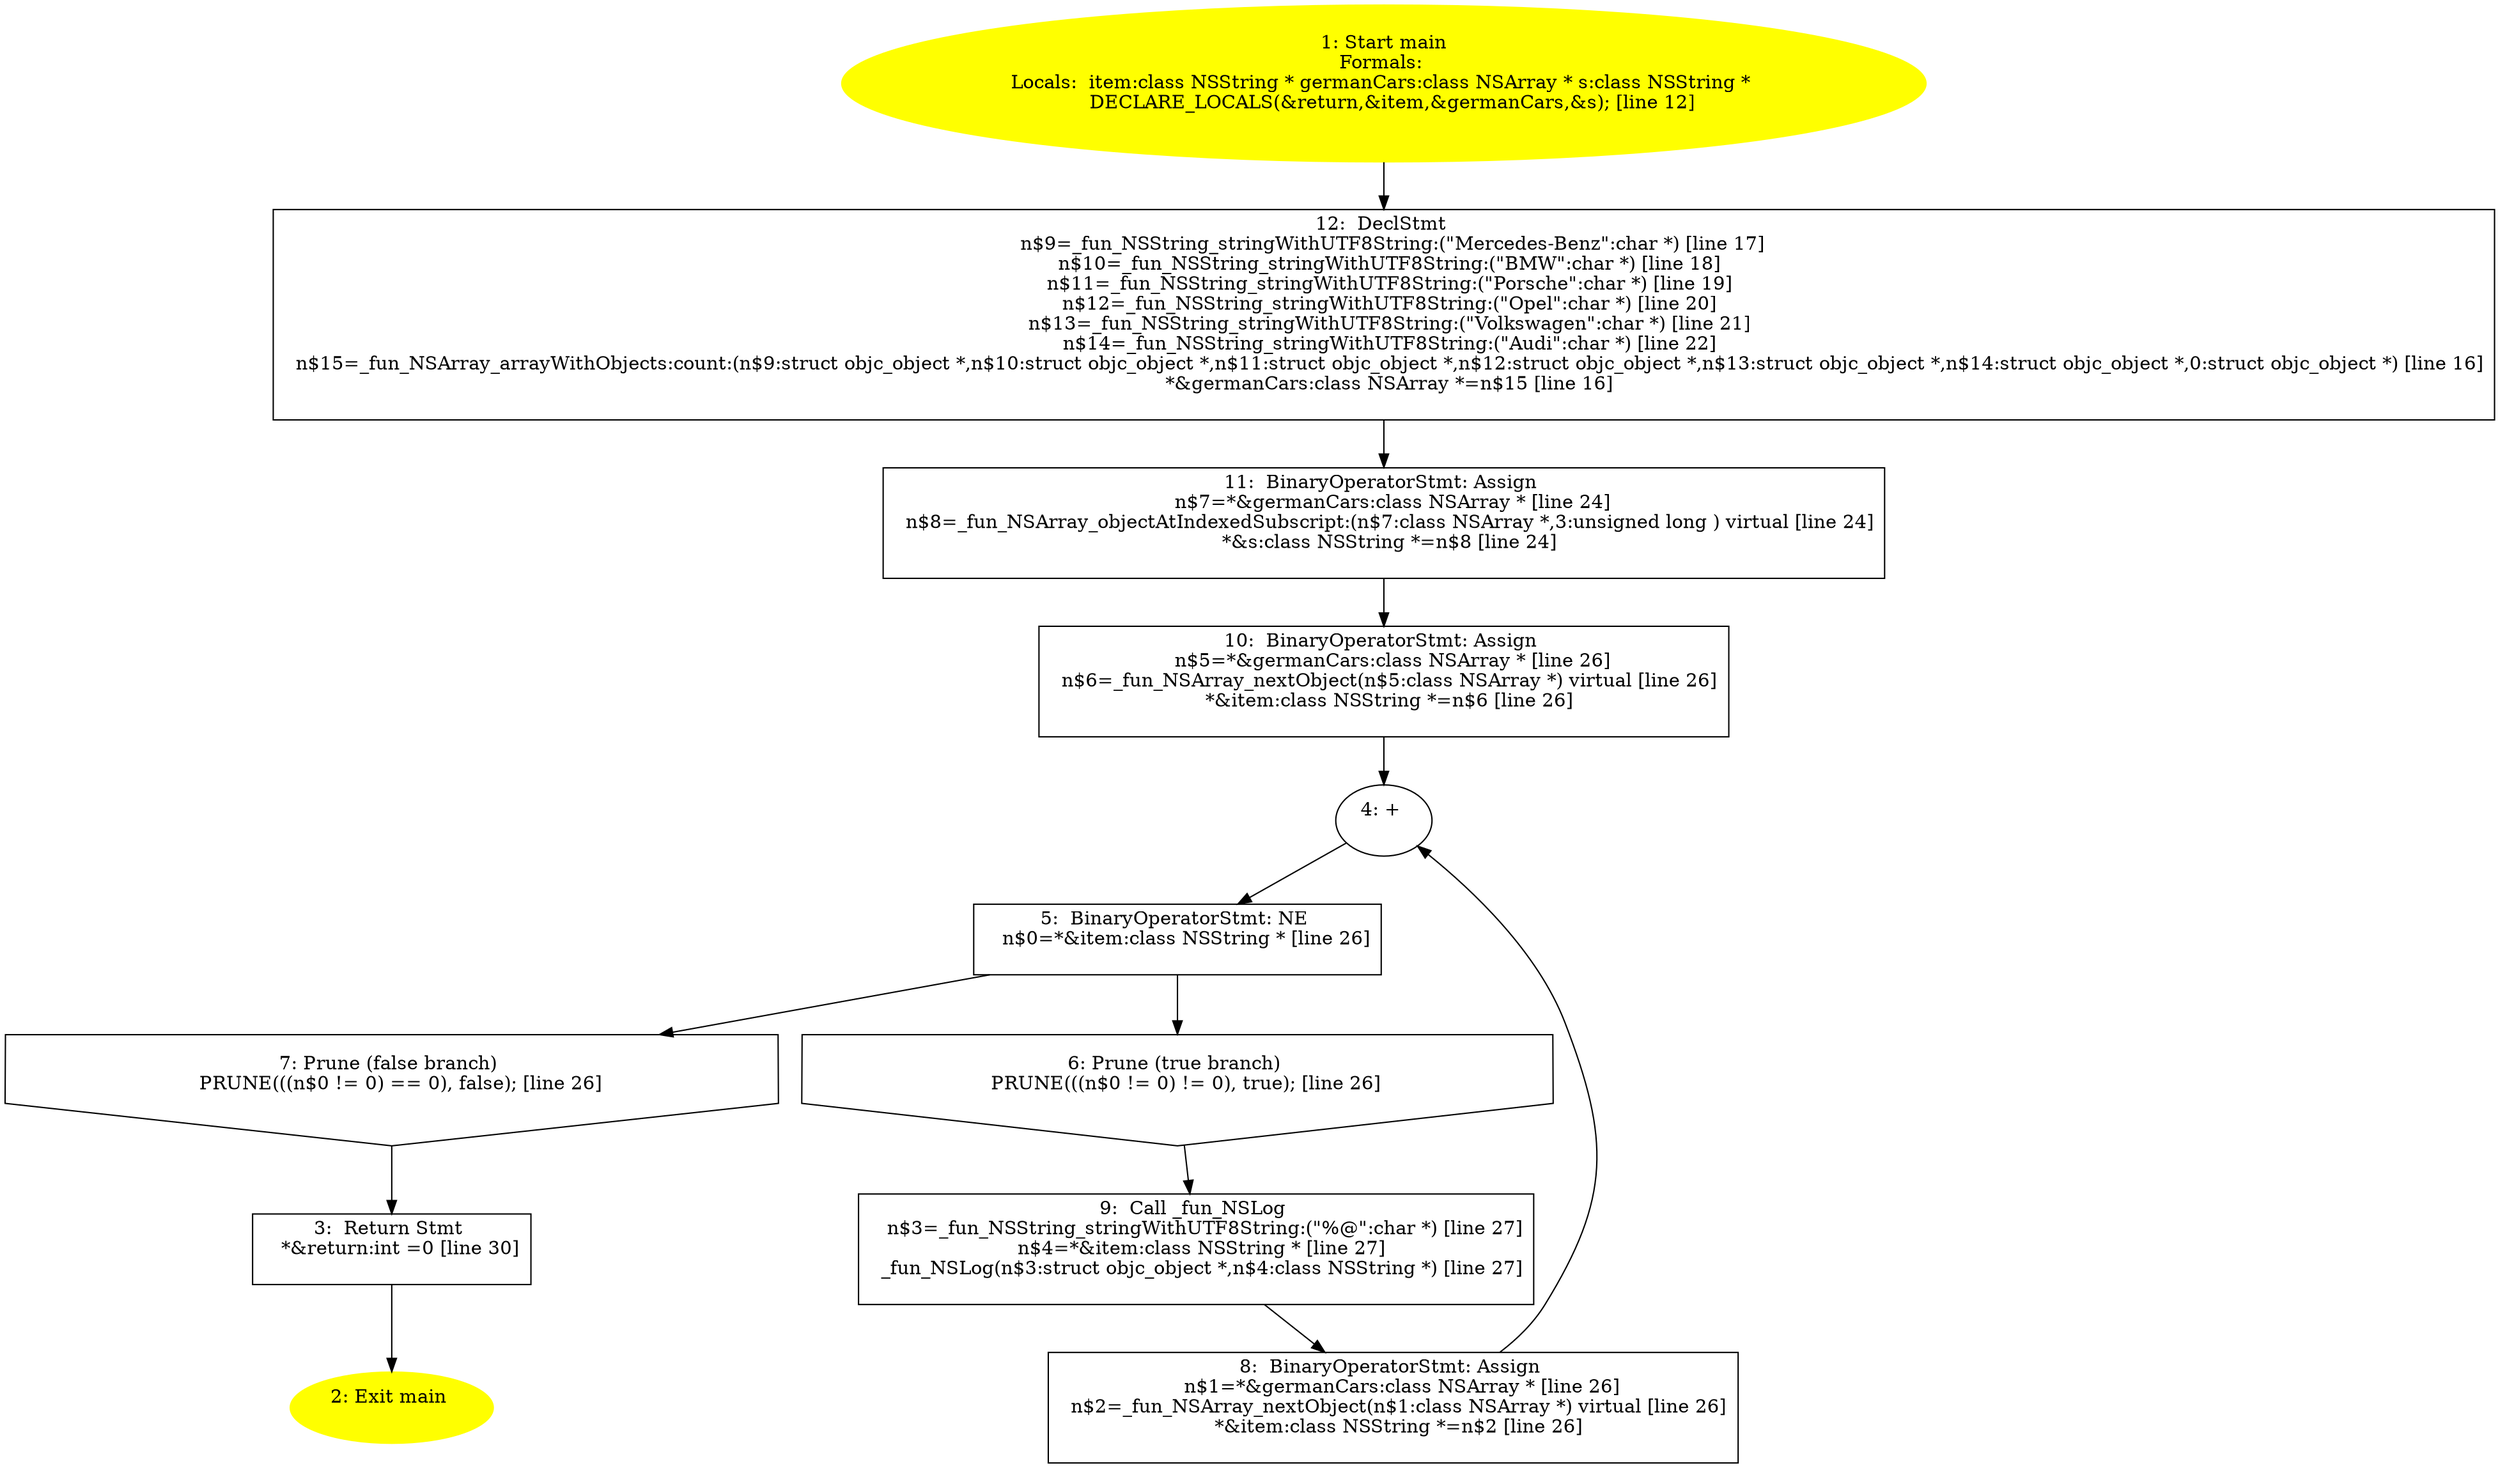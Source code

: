 /* @generated */
digraph iCFG {
12 [label="12:  DeclStmt \n   n$9=_fun_NSString_stringWithUTF8String:(\"Mercedes-Benz\":char *) [line 17]\n  n$10=_fun_NSString_stringWithUTF8String:(\"BMW\":char *) [line 18]\n  n$11=_fun_NSString_stringWithUTF8String:(\"Porsche\":char *) [line 19]\n  n$12=_fun_NSString_stringWithUTF8String:(\"Opel\":char *) [line 20]\n  n$13=_fun_NSString_stringWithUTF8String:(\"Volkswagen\":char *) [line 21]\n  n$14=_fun_NSString_stringWithUTF8String:(\"Audi\":char *) [line 22]\n  n$15=_fun_NSArray_arrayWithObjects:count:(n$9:struct objc_object *,n$10:struct objc_object *,n$11:struct objc_object *,n$12:struct objc_object *,n$13:struct objc_object *,n$14:struct objc_object *,0:struct objc_object *) [line 16]\n  *&germanCars:class NSArray *=n$15 [line 16]\n " shape="box"]
	

	 12 -> 11 ;
11 [label="11:  BinaryOperatorStmt: Assign \n   n$7=*&germanCars:class NSArray * [line 24]\n  n$8=_fun_NSArray_objectAtIndexedSubscript:(n$7:class NSArray *,3:unsigned long ) virtual [line 24]\n  *&s:class NSString *=n$8 [line 24]\n " shape="box"]
	

	 11 -> 10 ;
10 [label="10:  BinaryOperatorStmt: Assign \n   n$5=*&germanCars:class NSArray * [line 26]\n  n$6=_fun_NSArray_nextObject(n$5:class NSArray *) virtual [line 26]\n  *&item:class NSString *=n$6 [line 26]\n " shape="box"]
	

	 10 -> 4 ;
9 [label="9:  Call _fun_NSLog \n   n$3=_fun_NSString_stringWithUTF8String:(\"%@\":char *) [line 27]\n  n$4=*&item:class NSString * [line 27]\n  _fun_NSLog(n$3:struct objc_object *,n$4:class NSString *) [line 27]\n " shape="box"]
	

	 9 -> 8 ;
8 [label="8:  BinaryOperatorStmt: Assign \n   n$1=*&germanCars:class NSArray * [line 26]\n  n$2=_fun_NSArray_nextObject(n$1:class NSArray *) virtual [line 26]\n  *&item:class NSString *=n$2 [line 26]\n " shape="box"]
	

	 8 -> 4 ;
7 [label="7: Prune (false branch) \n   PRUNE(((n$0 != 0) == 0), false); [line 26]\n " shape="invhouse"]
	

	 7 -> 3 ;
6 [label="6: Prune (true branch) \n   PRUNE(((n$0 != 0) != 0), true); [line 26]\n " shape="invhouse"]
	

	 6 -> 9 ;
5 [label="5:  BinaryOperatorStmt: NE \n   n$0=*&item:class NSString * [line 26]\n " shape="box"]
	

	 5 -> 6 ;
	 5 -> 7 ;
4 [label="4: + \n  " ]
	

	 4 -> 5 ;
3 [label="3:  Return Stmt \n   *&return:int =0 [line 30]\n " shape="box"]
	

	 3 -> 2 ;
2 [label="2: Exit main \n  " color=yellow style=filled]
	

1 [label="1: Start main\nFormals: \nLocals:  item:class NSString * germanCars:class NSArray * s:class NSString * \n   DECLARE_LOCALS(&return,&item,&germanCars,&s); [line 12]\n " color=yellow style=filled]
	

	 1 -> 12 ;
}
